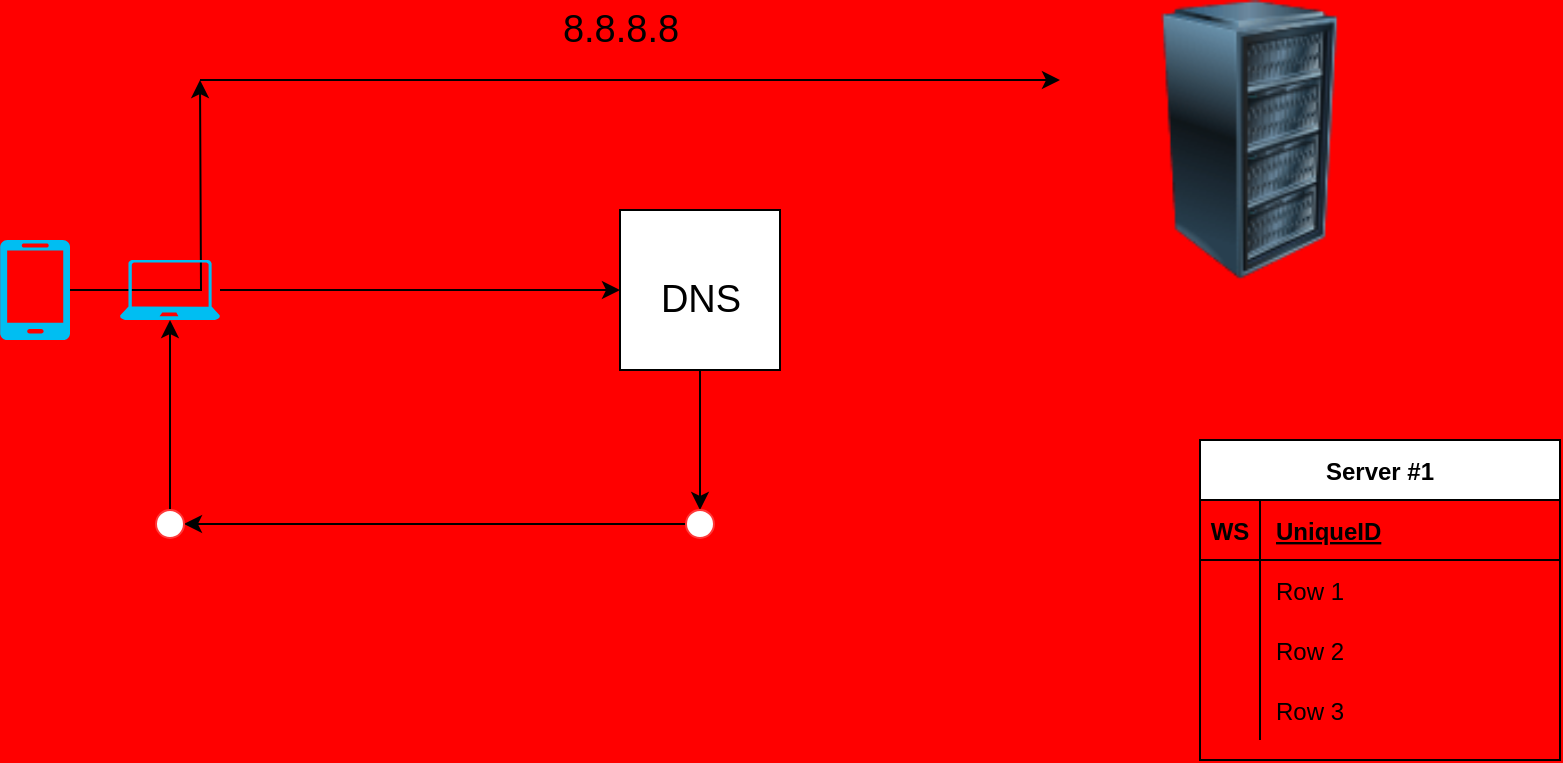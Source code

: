 <mxfile version="15.8.6" type="github">
  <diagram id="PdOVZ25qxqvyfVwjo7JM" name="Page-1">
    <mxGraphModel dx="723" dy="1225" grid="1" gridSize="10" guides="1" tooltips="1" connect="1" arrows="1" fold="1" page="1" pageScale="1" pageWidth="1100" pageHeight="850" background="#FF0000" math="0" shadow="0">
      <root>
        <mxCell id="0" />
        <mxCell id="1" parent="0" />
        <mxCell id="tGqgUQ-Dy_Nv5NeZpXeR-26" value="" style="edgeStyle=orthogonalEdgeStyle;rounded=0;orthogonalLoop=1;jettySize=auto;html=1;" parent="1" source="tGqgUQ-Dy_Nv5NeZpXeR-1" edge="1">
          <mxGeometry relative="1" as="geometry">
            <mxPoint x="160" as="targetPoint" />
          </mxGeometry>
        </mxCell>
        <mxCell id="tGqgUQ-Dy_Nv5NeZpXeR-1" value="" style="verticalLabelPosition=bottom;html=1;verticalAlign=top;align=center;strokeColor=none;fillColor=#00BEF2;shape=mxgraph.azure.mobile;pointerEvents=1;" parent="1" vertex="1">
          <mxGeometry x="60" y="80" width="35" height="50" as="geometry" />
        </mxCell>
        <mxCell id="tGqgUQ-Dy_Nv5NeZpXeR-19" value="" style="edgeStyle=orthogonalEdgeStyle;rounded=0;orthogonalLoop=1;jettySize=auto;html=1;entryX=0;entryY=0.5;entryDx=0;entryDy=0;" parent="1" source="tGqgUQ-Dy_Nv5NeZpXeR-2" target="tGqgUQ-Dy_Nv5NeZpXeR-3" edge="1">
          <mxGeometry relative="1" as="geometry">
            <mxPoint x="320" y="105" as="targetPoint" />
          </mxGeometry>
        </mxCell>
        <mxCell id="tGqgUQ-Dy_Nv5NeZpXeR-2" value="" style="verticalLabelPosition=bottom;html=1;verticalAlign=top;align=center;strokeColor=none;fillColor=#00BEF2;shape=mxgraph.azure.laptop;pointerEvents=1;" parent="1" vertex="1">
          <mxGeometry x="120" y="90" width="50" height="30" as="geometry" />
        </mxCell>
        <mxCell id="tGqgUQ-Dy_Nv5NeZpXeR-22" value="" style="edgeStyle=orthogonalEdgeStyle;rounded=0;orthogonalLoop=1;jettySize=auto;html=1;" parent="1" source="tGqgUQ-Dy_Nv5NeZpXeR-3" target="FoaaQvzp_jDaqUsJEMxs-3" edge="1">
          <mxGeometry relative="1" as="geometry">
            <mxPoint x="410" y="220" as="targetPoint" />
          </mxGeometry>
        </mxCell>
        <mxCell id="tGqgUQ-Dy_Nv5NeZpXeR-3" value="" style="whiteSpace=wrap;html=1;aspect=fixed;" parent="1" vertex="1">
          <mxGeometry x="370" y="65" width="80" height="80" as="geometry" />
        </mxCell>
        <mxCell id="tGqgUQ-Dy_Nv5NeZpXeR-4" value="" style="image;html=1;image=img/lib/clip_art/computers/Server_Rack_128x128.png" parent="1" vertex="1">
          <mxGeometry x="600" y="-40" width="170" height="140" as="geometry" />
        </mxCell>
        <mxCell id="tGqgUQ-Dy_Nv5NeZpXeR-5" value="Server #1" style="shape=table;startSize=30;container=1;collapsible=1;childLayout=tableLayout;fixedRows=1;rowLines=0;fontStyle=1;align=center;resizeLast=1;" parent="1" vertex="1">
          <mxGeometry x="660" y="180" width="180" height="160" as="geometry" />
        </mxCell>
        <mxCell id="tGqgUQ-Dy_Nv5NeZpXeR-6" value="" style="shape=partialRectangle;collapsible=0;dropTarget=0;pointerEvents=0;fillColor=none;top=0;left=0;bottom=1;right=0;points=[[0,0.5],[1,0.5]];portConstraint=eastwest;" parent="tGqgUQ-Dy_Nv5NeZpXeR-5" vertex="1">
          <mxGeometry y="30" width="180" height="30" as="geometry" />
        </mxCell>
        <mxCell id="tGqgUQ-Dy_Nv5NeZpXeR-7" value="WS" style="shape=partialRectangle;connectable=0;fillColor=none;top=0;left=0;bottom=0;right=0;fontStyle=1;overflow=hidden;" parent="tGqgUQ-Dy_Nv5NeZpXeR-6" vertex="1">
          <mxGeometry width="30" height="30" as="geometry">
            <mxRectangle width="30" height="30" as="alternateBounds" />
          </mxGeometry>
        </mxCell>
        <mxCell id="tGqgUQ-Dy_Nv5NeZpXeR-8" value="UniqueID" style="shape=partialRectangle;connectable=0;fillColor=none;top=0;left=0;bottom=0;right=0;align=left;spacingLeft=6;fontStyle=5;overflow=hidden;" parent="tGqgUQ-Dy_Nv5NeZpXeR-6" vertex="1">
          <mxGeometry x="30" width="150" height="30" as="geometry">
            <mxRectangle width="150" height="30" as="alternateBounds" />
          </mxGeometry>
        </mxCell>
        <mxCell id="tGqgUQ-Dy_Nv5NeZpXeR-9" value="" style="shape=partialRectangle;collapsible=0;dropTarget=0;pointerEvents=0;fillColor=none;top=0;left=0;bottom=0;right=0;points=[[0,0.5],[1,0.5]];portConstraint=eastwest;" parent="tGqgUQ-Dy_Nv5NeZpXeR-5" vertex="1">
          <mxGeometry y="60" width="180" height="30" as="geometry" />
        </mxCell>
        <mxCell id="tGqgUQ-Dy_Nv5NeZpXeR-10" value="" style="shape=partialRectangle;connectable=0;fillColor=none;top=0;left=0;bottom=0;right=0;editable=1;overflow=hidden;" parent="tGqgUQ-Dy_Nv5NeZpXeR-9" vertex="1">
          <mxGeometry width="30" height="30" as="geometry">
            <mxRectangle width="30" height="30" as="alternateBounds" />
          </mxGeometry>
        </mxCell>
        <mxCell id="tGqgUQ-Dy_Nv5NeZpXeR-11" value="Row 1" style="shape=partialRectangle;connectable=0;fillColor=none;top=0;left=0;bottom=0;right=0;align=left;spacingLeft=6;overflow=hidden;" parent="tGqgUQ-Dy_Nv5NeZpXeR-9" vertex="1">
          <mxGeometry x="30" width="150" height="30" as="geometry">
            <mxRectangle width="150" height="30" as="alternateBounds" />
          </mxGeometry>
        </mxCell>
        <mxCell id="tGqgUQ-Dy_Nv5NeZpXeR-12" value="" style="shape=partialRectangle;collapsible=0;dropTarget=0;pointerEvents=0;fillColor=none;top=0;left=0;bottom=0;right=0;points=[[0,0.5],[1,0.5]];portConstraint=eastwest;" parent="tGqgUQ-Dy_Nv5NeZpXeR-5" vertex="1">
          <mxGeometry y="90" width="180" height="30" as="geometry" />
        </mxCell>
        <mxCell id="tGqgUQ-Dy_Nv5NeZpXeR-13" value="" style="shape=partialRectangle;connectable=0;fillColor=none;top=0;left=0;bottom=0;right=0;editable=1;overflow=hidden;" parent="tGqgUQ-Dy_Nv5NeZpXeR-12" vertex="1">
          <mxGeometry width="30" height="30" as="geometry">
            <mxRectangle width="30" height="30" as="alternateBounds" />
          </mxGeometry>
        </mxCell>
        <mxCell id="tGqgUQ-Dy_Nv5NeZpXeR-14" value="Row 2" style="shape=partialRectangle;connectable=0;fillColor=none;top=0;left=0;bottom=0;right=0;align=left;spacingLeft=6;overflow=hidden;" parent="tGqgUQ-Dy_Nv5NeZpXeR-12" vertex="1">
          <mxGeometry x="30" width="150" height="30" as="geometry">
            <mxRectangle width="150" height="30" as="alternateBounds" />
          </mxGeometry>
        </mxCell>
        <mxCell id="tGqgUQ-Dy_Nv5NeZpXeR-15" value="" style="shape=partialRectangle;collapsible=0;dropTarget=0;pointerEvents=0;fillColor=none;top=0;left=0;bottom=0;right=0;points=[[0,0.5],[1,0.5]];portConstraint=eastwest;" parent="tGqgUQ-Dy_Nv5NeZpXeR-5" vertex="1">
          <mxGeometry y="120" width="180" height="30" as="geometry" />
        </mxCell>
        <mxCell id="tGqgUQ-Dy_Nv5NeZpXeR-16" value="" style="shape=partialRectangle;connectable=0;fillColor=none;top=0;left=0;bottom=0;right=0;editable=1;overflow=hidden;" parent="tGqgUQ-Dy_Nv5NeZpXeR-15" vertex="1">
          <mxGeometry width="30" height="30" as="geometry">
            <mxRectangle width="30" height="30" as="alternateBounds" />
          </mxGeometry>
        </mxCell>
        <mxCell id="tGqgUQ-Dy_Nv5NeZpXeR-17" value="Row 3" style="shape=partialRectangle;connectable=0;fillColor=none;top=0;left=0;bottom=0;right=0;align=left;spacingLeft=6;overflow=hidden;" parent="tGqgUQ-Dy_Nv5NeZpXeR-15" vertex="1">
          <mxGeometry x="30" width="150" height="30" as="geometry">
            <mxRectangle width="150" height="30" as="alternateBounds" />
          </mxGeometry>
        </mxCell>
        <mxCell id="tGqgUQ-Dy_Nv5NeZpXeR-28" value="" style="edgeStyle=orthogonalEdgeStyle;rounded=0;orthogonalLoop=1;jettySize=auto;html=1;" parent="1" edge="1">
          <mxGeometry relative="1" as="geometry">
            <mxPoint x="160" as="sourcePoint" />
            <mxPoint x="590" as="targetPoint" />
          </mxGeometry>
        </mxCell>
        <mxCell id="tGqgUQ-Dy_Nv5NeZpXeR-33" value="DNS" style="text;html=1;resizable=0;autosize=1;align=center;verticalAlign=middle;points=[];fillColor=none;strokeColor=none;rounded=0;fontSize=19;" parent="1" vertex="1">
          <mxGeometry x="380" y="95" width="60" height="30" as="geometry" />
        </mxCell>
        <mxCell id="tGqgUQ-Dy_Nv5NeZpXeR-34" value="8.8.8.8" style="text;html=1;resizable=0;autosize=1;align=center;verticalAlign=middle;points=[];fillColor=none;strokeColor=none;rounded=0;fontSize=19;" parent="1" vertex="1">
          <mxGeometry x="335" y="-40" width="70" height="30" as="geometry" />
        </mxCell>
        <mxCell id="FoaaQvzp_jDaqUsJEMxs-5" value="" style="edgeStyle=orthogonalEdgeStyle;rounded=0;orthogonalLoop=1;jettySize=auto;html=1;fontSize=19;entryX=1;entryY=0.5;entryDx=0;entryDy=0;" edge="1" parent="1" source="FoaaQvzp_jDaqUsJEMxs-3" target="FoaaQvzp_jDaqUsJEMxs-7">
          <mxGeometry relative="1" as="geometry">
            <mxPoint x="160" y="222" as="targetPoint" />
          </mxGeometry>
        </mxCell>
        <mxCell id="FoaaQvzp_jDaqUsJEMxs-3" value="" style="ellipse;whiteSpace=wrap;html=1;aspect=fixed;fontSize=19;strokeColor=#FF3838;fillColor=default;" vertex="1" parent="1">
          <mxGeometry x="403" y="215" width="14" height="14" as="geometry" />
        </mxCell>
        <mxCell id="FoaaQvzp_jDaqUsJEMxs-6" value="" style="edgeStyle=orthogonalEdgeStyle;rounded=0;orthogonalLoop=1;jettySize=auto;html=1;fontSize=19;startArrow=none;" edge="1" parent="1" source="FoaaQvzp_jDaqUsJEMxs-7" target="tGqgUQ-Dy_Nv5NeZpXeR-2">
          <mxGeometry relative="1" as="geometry">
            <mxPoint x="145" y="220" as="sourcePoint" />
          </mxGeometry>
        </mxCell>
        <mxCell id="FoaaQvzp_jDaqUsJEMxs-7" value="" style="ellipse;whiteSpace=wrap;html=1;aspect=fixed;fontSize=19;strokeColor=#FF3838;fillColor=default;" vertex="1" parent="1">
          <mxGeometry x="138" y="215" width="14" height="14" as="geometry" />
        </mxCell>
      </root>
    </mxGraphModel>
  </diagram>
</mxfile>
